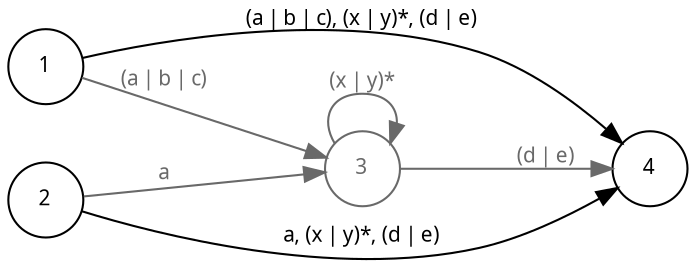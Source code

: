 digraph regaut4 {
	node [shape = circle, fontname = "SFTT1000", fontsize = 10];
	edge [fontname = "SFTT1000", fontsize = 10];
	rankdir = LR;

	1 [label = "1"];
	2 [label = "2"];
	3 [label = "3", color = dimgrey, fontcolor = dimgrey];
	4 [label = "4"];

	1 -> 3 [label = "(a | b | c)", color = dimgrey, fontcolor = dimgrey];
	2 -> 3 [label = "a", color = dimgrey, fontcolor = dimgrey];
	3 -> 3 [label = "(x | y)*", color = dimgrey, fontcolor = dimgrey];
	3 -> 4 [label = "(d | e)", color = dimgrey, fontcolor = dimgrey];



	1 -> 4 [label = "(a | b | c), (x | y)*, (d | e)"];
	2 -> 4 [label = "a, (x | y)*, (d | e)"];
}
